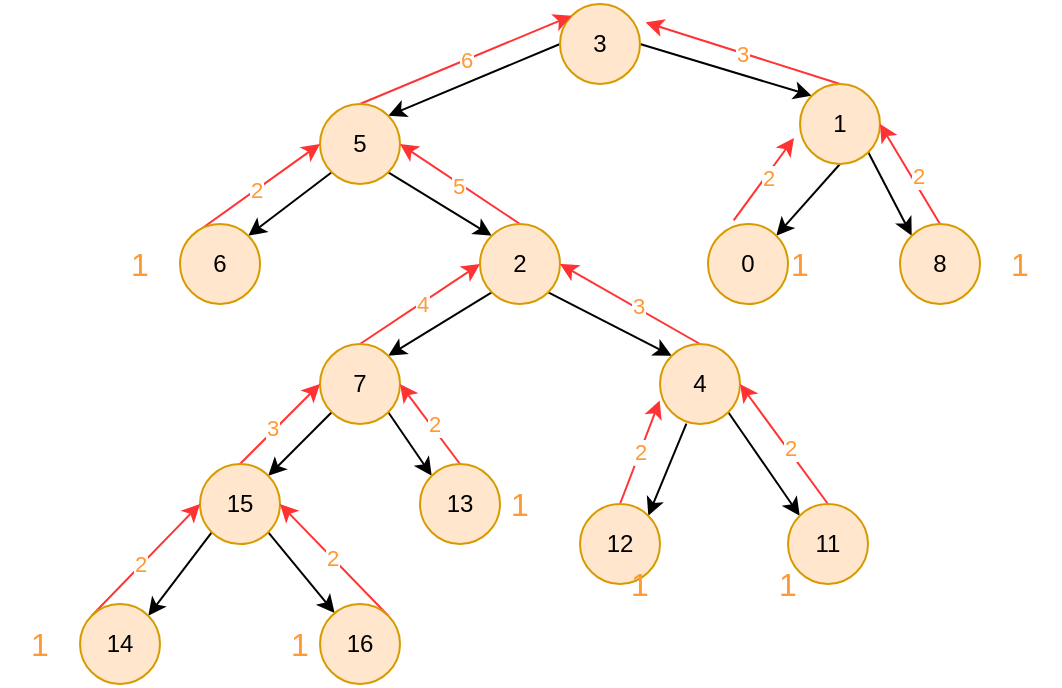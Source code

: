 <mxfile version="14.6.13" type="github"><diagram id="YlK4bxuGmDbEOyLjNYkl" name="Page-1"><mxGraphModel dx="849" dy="542" grid="1" gridSize="10" guides="1" tooltips="1" connect="1" arrows="1" fold="1" page="1" pageScale="1" pageWidth="827" pageHeight="1169" math="0" shadow="0"><root><mxCell id="0"/><mxCell id="1" parent="0"/><mxCell id="rJhYTVdFtGVx_Yd4wZAs-13" style="edgeStyle=none;rounded=0;orthogonalLoop=1;jettySize=auto;html=1;exitX=1;exitY=0.5;exitDx=0;exitDy=0;entryX=0;entryY=0;entryDx=0;entryDy=0;" edge="1" parent="1" source="rJhYTVdFtGVx_Yd4wZAs-1" target="rJhYTVdFtGVx_Yd4wZAs-3"><mxGeometry relative="1" as="geometry"/></mxCell><mxCell id="rJhYTVdFtGVx_Yd4wZAs-14" style="edgeStyle=none;rounded=0;orthogonalLoop=1;jettySize=auto;html=1;exitX=0;exitY=0.5;exitDx=0;exitDy=0;entryX=1;entryY=0;entryDx=0;entryDy=0;" edge="1" parent="1" source="rJhYTVdFtGVx_Yd4wZAs-1" target="rJhYTVdFtGVx_Yd4wZAs-2"><mxGeometry relative="1" as="geometry"/></mxCell><mxCell id="rJhYTVdFtGVx_Yd4wZAs-1" value="3" style="ellipse;whiteSpace=wrap;html=1;aspect=fixed;fillColor=#ffe6cc;strokeColor=#d79b00;" vertex="1" parent="1"><mxGeometry x="320" y="30" width="40" height="40" as="geometry"/></mxCell><mxCell id="rJhYTVdFtGVx_Yd4wZAs-16" style="edgeStyle=none;rounded=0;orthogonalLoop=1;jettySize=auto;html=1;exitX=1;exitY=1;exitDx=0;exitDy=0;entryX=0;entryY=0;entryDx=0;entryDy=0;" edge="1" parent="1" source="rJhYTVdFtGVx_Yd4wZAs-2" target="rJhYTVdFtGVx_Yd4wZAs-15"><mxGeometry relative="1" as="geometry"/></mxCell><mxCell id="rJhYTVdFtGVx_Yd4wZAs-21" style="edgeStyle=none;rounded=0;orthogonalLoop=1;jettySize=auto;html=1;exitX=0;exitY=1;exitDx=0;exitDy=0;entryX=1;entryY=0;entryDx=0;entryDy=0;" edge="1" parent="1" source="rJhYTVdFtGVx_Yd4wZAs-2" target="rJhYTVdFtGVx_Yd4wZAs-20"><mxGeometry relative="1" as="geometry"/></mxCell><mxCell id="rJhYTVdFtGVx_Yd4wZAs-76" value="6" style="edgeStyle=none;rounded=0;orthogonalLoop=1;jettySize=auto;html=1;exitX=0.5;exitY=0;exitDx=0;exitDy=0;entryX=0;entryY=0;entryDx=0;entryDy=0;fontColor=#FF9933;strokeColor=#FF3333;" edge="1" parent="1" source="rJhYTVdFtGVx_Yd4wZAs-2" target="rJhYTVdFtGVx_Yd4wZAs-1"><mxGeometry relative="1" as="geometry"/></mxCell><mxCell id="rJhYTVdFtGVx_Yd4wZAs-2" value="5" style="ellipse;whiteSpace=wrap;html=1;aspect=fixed;fillColor=#ffe6cc;strokeColor=#d79b00;" vertex="1" parent="1"><mxGeometry x="200" y="80" width="40" height="40" as="geometry"/></mxCell><mxCell id="rJhYTVdFtGVx_Yd4wZAs-11" style="edgeStyle=none;rounded=0;orthogonalLoop=1;jettySize=auto;html=1;exitX=0.5;exitY=1;exitDx=0;exitDy=0;entryX=1;entryY=0;entryDx=0;entryDy=0;" edge="1" parent="1" source="rJhYTVdFtGVx_Yd4wZAs-3" target="rJhYTVdFtGVx_Yd4wZAs-5"><mxGeometry relative="1" as="geometry"/></mxCell><mxCell id="rJhYTVdFtGVx_Yd4wZAs-12" style="edgeStyle=none;rounded=0;orthogonalLoop=1;jettySize=auto;html=1;exitX=1;exitY=1;exitDx=0;exitDy=0;entryX=0;entryY=0;entryDx=0;entryDy=0;" edge="1" parent="1" source="rJhYTVdFtGVx_Yd4wZAs-3" target="rJhYTVdFtGVx_Yd4wZAs-4"><mxGeometry relative="1" as="geometry"/></mxCell><mxCell id="rJhYTVdFtGVx_Yd4wZAs-82" value="3" style="edgeStyle=none;rounded=0;orthogonalLoop=1;jettySize=auto;html=1;exitX=0.5;exitY=0;exitDx=0;exitDy=0;entryX=1.071;entryY=0.23;entryDx=0;entryDy=0;entryPerimeter=0;fontColor=#FF9933;strokeColor=#FF3333;" edge="1" parent="1" source="rJhYTVdFtGVx_Yd4wZAs-3" target="rJhYTVdFtGVx_Yd4wZAs-1"><mxGeometry relative="1" as="geometry"/></mxCell><mxCell id="rJhYTVdFtGVx_Yd4wZAs-3" value="1" style="ellipse;whiteSpace=wrap;html=1;aspect=fixed;fillColor=#ffe6cc;strokeColor=#d79b00;" vertex="1" parent="1"><mxGeometry x="440" y="70" width="40" height="40" as="geometry"/></mxCell><mxCell id="rJhYTVdFtGVx_Yd4wZAs-79" style="edgeStyle=none;rounded=0;orthogonalLoop=1;jettySize=auto;html=1;exitX=0.5;exitY=0;exitDx=0;exitDy=0;entryX=1;entryY=0.5;entryDx=0;entryDy=0;fontColor=#FF9933;strokeColor=#FF3333;" edge="1" parent="1" source="rJhYTVdFtGVx_Yd4wZAs-4" target="rJhYTVdFtGVx_Yd4wZAs-3"><mxGeometry relative="1" as="geometry"/></mxCell><mxCell id="rJhYTVdFtGVx_Yd4wZAs-80" value="2" style="edgeLabel;html=1;align=center;verticalAlign=middle;resizable=0;points=[];fontColor=#FF9933;" vertex="1" connectable="0" parent="rJhYTVdFtGVx_Yd4wZAs-79"><mxGeometry x="-0.055" y="-2" relative="1" as="geometry"><mxPoint x="1" as="offset"/></mxGeometry></mxCell><mxCell id="rJhYTVdFtGVx_Yd4wZAs-4" value="8" style="ellipse;whiteSpace=wrap;html=1;aspect=fixed;fillColor=#ffe6cc;strokeColor=#d79b00;" vertex="1" parent="1"><mxGeometry x="490" y="140" width="40" height="40" as="geometry"/></mxCell><mxCell id="rJhYTVdFtGVx_Yd4wZAs-77" style="edgeStyle=none;rounded=0;orthogonalLoop=1;jettySize=auto;html=1;exitX=0.321;exitY=-0.045;exitDx=0;exitDy=0;fontColor=#FF9933;strokeColor=#FF3333;exitPerimeter=0;" edge="1" parent="1" source="rJhYTVdFtGVx_Yd4wZAs-5"><mxGeometry relative="1" as="geometry"><mxPoint x="437" y="97" as="targetPoint"/></mxGeometry></mxCell><mxCell id="rJhYTVdFtGVx_Yd4wZAs-81" value="2" style="edgeLabel;html=1;align=center;verticalAlign=middle;resizable=0;points=[];fontColor=#FF9933;" vertex="1" connectable="0" parent="rJhYTVdFtGVx_Yd4wZAs-77"><mxGeometry x="0.034" relative="1" as="geometry"><mxPoint x="1" as="offset"/></mxGeometry></mxCell><mxCell id="rJhYTVdFtGVx_Yd4wZAs-5" value="0" style="ellipse;whiteSpace=wrap;html=1;aspect=fixed;fillColor=#ffe6cc;strokeColor=#d79b00;" vertex="1" parent="1"><mxGeometry x="394" y="140" width="40" height="40" as="geometry"/></mxCell><mxCell id="rJhYTVdFtGVx_Yd4wZAs-23" style="edgeStyle=none;rounded=0;orthogonalLoop=1;jettySize=auto;html=1;exitX=1;exitY=1;exitDx=0;exitDy=0;entryX=0;entryY=0;entryDx=0;entryDy=0;" edge="1" parent="1" source="rJhYTVdFtGVx_Yd4wZAs-15" target="rJhYTVdFtGVx_Yd4wZAs-22"><mxGeometry relative="1" as="geometry"/></mxCell><mxCell id="rJhYTVdFtGVx_Yd4wZAs-25" style="edgeStyle=none;rounded=0;orthogonalLoop=1;jettySize=auto;html=1;exitX=0;exitY=1;exitDx=0;exitDy=0;entryX=1;entryY=0;entryDx=0;entryDy=0;" edge="1" parent="1" source="rJhYTVdFtGVx_Yd4wZAs-15" target="rJhYTVdFtGVx_Yd4wZAs-24"><mxGeometry relative="1" as="geometry"/></mxCell><mxCell id="rJhYTVdFtGVx_Yd4wZAs-74" style="edgeStyle=none;rounded=0;orthogonalLoop=1;jettySize=auto;html=1;exitX=0.5;exitY=0;exitDx=0;exitDy=0;entryX=1;entryY=0.5;entryDx=0;entryDy=0;fontColor=#FF9933;strokeColor=#FF3333;" edge="1" parent="1" source="rJhYTVdFtGVx_Yd4wZAs-15" target="rJhYTVdFtGVx_Yd4wZAs-2"><mxGeometry relative="1" as="geometry"/></mxCell><mxCell id="rJhYTVdFtGVx_Yd4wZAs-75" value="5" style="edgeLabel;html=1;align=center;verticalAlign=middle;resizable=0;points=[];fontColor=#FF9933;" vertex="1" connectable="0" parent="rJhYTVdFtGVx_Yd4wZAs-74"><mxGeometry x="0.009" y="2" relative="1" as="geometry"><mxPoint y="-1" as="offset"/></mxGeometry></mxCell><mxCell id="rJhYTVdFtGVx_Yd4wZAs-15" value="2" style="ellipse;whiteSpace=wrap;html=1;aspect=fixed;fillColor=#ffe6cc;strokeColor=#d79b00;" vertex="1" parent="1"><mxGeometry x="280" y="140" width="40" height="40" as="geometry"/></mxCell><mxCell id="rJhYTVdFtGVx_Yd4wZAs-73" value="2" style="edgeStyle=none;rounded=0;orthogonalLoop=1;jettySize=auto;html=1;exitX=0;exitY=0;exitDx=0;exitDy=0;entryX=0;entryY=0.5;entryDx=0;entryDy=0;fontColor=#FF9933;strokeColor=#FF3333;" edge="1" parent="1" source="rJhYTVdFtGVx_Yd4wZAs-20" target="rJhYTVdFtGVx_Yd4wZAs-2"><mxGeometry relative="1" as="geometry"/></mxCell><mxCell id="rJhYTVdFtGVx_Yd4wZAs-20" value="6" style="ellipse;whiteSpace=wrap;html=1;aspect=fixed;fillColor=#ffe6cc;strokeColor=#d79b00;" vertex="1" parent="1"><mxGeometry x="130" y="140" width="40" height="40" as="geometry"/></mxCell><mxCell id="rJhYTVdFtGVx_Yd4wZAs-27" style="edgeStyle=none;rounded=0;orthogonalLoop=1;jettySize=auto;html=1;exitX=1;exitY=1;exitDx=0;exitDy=0;entryX=0;entryY=0;entryDx=0;entryDy=0;" edge="1" parent="1" source="rJhYTVdFtGVx_Yd4wZAs-22" target="rJhYTVdFtGVx_Yd4wZAs-26"><mxGeometry relative="1" as="geometry"><mxPoint x="440" y="278" as="targetPoint"/></mxGeometry></mxCell><mxCell id="rJhYTVdFtGVx_Yd4wZAs-29" style="edgeStyle=none;rounded=0;orthogonalLoop=1;jettySize=auto;html=1;entryX=1;entryY=0;entryDx=0;entryDy=0;exitX=0.33;exitY=0.996;exitDx=0;exitDy=0;exitPerimeter=0;" edge="1" parent="1" source="rJhYTVdFtGVx_Yd4wZAs-22" target="rJhYTVdFtGVx_Yd4wZAs-28"><mxGeometry relative="1" as="geometry"><mxPoint x="370" y="250" as="sourcePoint"/></mxGeometry></mxCell><mxCell id="rJhYTVdFtGVx_Yd4wZAs-70" style="edgeStyle=none;rounded=0;orthogonalLoop=1;jettySize=auto;html=1;exitX=0.5;exitY=0;exitDx=0;exitDy=0;entryX=1;entryY=0.5;entryDx=0;entryDy=0;fontColor=#FF9933;strokeColor=#FF3333;" edge="1" parent="1" source="rJhYTVdFtGVx_Yd4wZAs-22" target="rJhYTVdFtGVx_Yd4wZAs-15"><mxGeometry relative="1" as="geometry"/></mxCell><mxCell id="rJhYTVdFtGVx_Yd4wZAs-72" value="3" style="edgeLabel;html=1;align=center;verticalAlign=middle;resizable=0;points=[];fontColor=#FF9933;" vertex="1" connectable="0" parent="rJhYTVdFtGVx_Yd4wZAs-70"><mxGeometry x="-0.097" y="-1" relative="1" as="geometry"><mxPoint as="offset"/></mxGeometry></mxCell><mxCell id="rJhYTVdFtGVx_Yd4wZAs-22" value="4" style="ellipse;whiteSpace=wrap;html=1;aspect=fixed;fillColor=#ffe6cc;strokeColor=#d79b00;" vertex="1" parent="1"><mxGeometry x="370" y="200" width="40" height="40" as="geometry"/></mxCell><mxCell id="rJhYTVdFtGVx_Yd4wZAs-33" style="edgeStyle=none;rounded=0;orthogonalLoop=1;jettySize=auto;html=1;exitX=0;exitY=1;exitDx=0;exitDy=0;entryX=1;entryY=0;entryDx=0;entryDy=0;" edge="1" parent="1" source="rJhYTVdFtGVx_Yd4wZAs-24" target="rJhYTVdFtGVx_Yd4wZAs-31"><mxGeometry relative="1" as="geometry"/></mxCell><mxCell id="rJhYTVdFtGVx_Yd4wZAs-35" style="edgeStyle=none;rounded=0;orthogonalLoop=1;jettySize=auto;html=1;exitX=1;exitY=1;exitDx=0;exitDy=0;entryX=0;entryY=0;entryDx=0;entryDy=0;" edge="1" parent="1" source="rJhYTVdFtGVx_Yd4wZAs-24" target="rJhYTVdFtGVx_Yd4wZAs-34"><mxGeometry relative="1" as="geometry"/></mxCell><mxCell id="rJhYTVdFtGVx_Yd4wZAs-64" style="edgeStyle=none;rounded=0;orthogonalLoop=1;jettySize=auto;html=1;exitX=0.5;exitY=0;exitDx=0;exitDy=0;entryX=0;entryY=0.5;entryDx=0;entryDy=0;strokeColor=#FF3333;" edge="1" parent="1" source="rJhYTVdFtGVx_Yd4wZAs-24" target="rJhYTVdFtGVx_Yd4wZAs-15"><mxGeometry relative="1" as="geometry"/></mxCell><mxCell id="rJhYTVdFtGVx_Yd4wZAs-65" value="4" style="edgeLabel;html=1;align=center;verticalAlign=middle;resizable=0;points=[];fontColor=#FF9933;" vertex="1" connectable="0" parent="rJhYTVdFtGVx_Yd4wZAs-64"><mxGeometry x="0.032" relative="1" as="geometry"><mxPoint as="offset"/></mxGeometry></mxCell><mxCell id="rJhYTVdFtGVx_Yd4wZAs-24" value="7" style="ellipse;whiteSpace=wrap;html=1;aspect=fixed;fillColor=#ffe6cc;strokeColor=#d79b00;" vertex="1" parent="1"><mxGeometry x="200" y="200" width="40" height="40" as="geometry"/></mxCell><mxCell id="rJhYTVdFtGVx_Yd4wZAs-69" style="edgeStyle=none;rounded=0;orthogonalLoop=1;jettySize=auto;html=1;exitX=0.5;exitY=0;exitDx=0;exitDy=0;entryX=1;entryY=0.5;entryDx=0;entryDy=0;fontColor=#FF9933;strokeColor=#FF3333;" edge="1" parent="1" source="rJhYTVdFtGVx_Yd4wZAs-26" target="rJhYTVdFtGVx_Yd4wZAs-22"><mxGeometry relative="1" as="geometry"/></mxCell><mxCell id="rJhYTVdFtGVx_Yd4wZAs-71" value="2" style="edgeLabel;html=1;align=center;verticalAlign=middle;resizable=0;points=[];fontColor=#FF9933;" vertex="1" connectable="0" parent="rJhYTVdFtGVx_Yd4wZAs-69"><mxGeometry x="-0.071" y="-2" relative="1" as="geometry"><mxPoint y="1" as="offset"/></mxGeometry></mxCell><mxCell id="rJhYTVdFtGVx_Yd4wZAs-26" value="11" style="ellipse;whiteSpace=wrap;html=1;aspect=fixed;fillColor=#ffe6cc;strokeColor=#d79b00;" vertex="1" parent="1"><mxGeometry x="434" y="280" width="40" height="40" as="geometry"/></mxCell><mxCell id="rJhYTVdFtGVx_Yd4wZAs-68" value="2" style="edgeStyle=none;rounded=0;orthogonalLoop=1;jettySize=auto;html=1;exitX=0.5;exitY=0;exitDx=0;exitDy=0;entryX=-0.004;entryY=0.705;entryDx=0;entryDy=0;entryPerimeter=0;fontColor=#FF9933;strokeColor=#FF3333;" edge="1" parent="1" source="rJhYTVdFtGVx_Yd4wZAs-28" target="rJhYTVdFtGVx_Yd4wZAs-22"><mxGeometry relative="1" as="geometry"/></mxCell><mxCell id="rJhYTVdFtGVx_Yd4wZAs-28" value="12" style="ellipse;whiteSpace=wrap;html=1;aspect=fixed;fillColor=#ffe6cc;strokeColor=#d79b00;" vertex="1" parent="1"><mxGeometry x="330" y="280" width="40" height="40" as="geometry"/></mxCell><mxCell id="rJhYTVdFtGVx_Yd4wZAs-38" style="edgeStyle=none;rounded=0;orthogonalLoop=1;jettySize=auto;html=1;exitX=0;exitY=1;exitDx=0;exitDy=0;entryX=1;entryY=0;entryDx=0;entryDy=0;" edge="1" parent="1" source="rJhYTVdFtGVx_Yd4wZAs-31" target="rJhYTVdFtGVx_Yd4wZAs-37"><mxGeometry relative="1" as="geometry"><mxPoint x="120" y="319" as="targetPoint"/></mxGeometry></mxCell><mxCell id="rJhYTVdFtGVx_Yd4wZAs-40" style="edgeStyle=none;rounded=0;orthogonalLoop=1;jettySize=auto;html=1;exitX=1;exitY=1;exitDx=0;exitDy=0;" edge="1" parent="1" source="rJhYTVdFtGVx_Yd4wZAs-31" target="rJhYTVdFtGVx_Yd4wZAs-39"><mxGeometry relative="1" as="geometry"/></mxCell><mxCell id="rJhYTVdFtGVx_Yd4wZAs-56" style="edgeStyle=none;rounded=0;orthogonalLoop=1;jettySize=auto;html=1;exitX=0.5;exitY=0;exitDx=0;exitDy=0;entryX=0;entryY=0.5;entryDx=0;entryDy=0;strokeColor=#FF3333;" edge="1" parent="1" source="rJhYTVdFtGVx_Yd4wZAs-31" target="rJhYTVdFtGVx_Yd4wZAs-24"><mxGeometry relative="1" as="geometry"/></mxCell><mxCell id="rJhYTVdFtGVx_Yd4wZAs-62" value="3" style="edgeLabel;html=1;align=center;verticalAlign=middle;resizable=0;points=[];fontColor=#FF9933;" vertex="1" connectable="0" parent="rJhYTVdFtGVx_Yd4wZAs-56"><mxGeometry x="-0.148" y="2" relative="1" as="geometry"><mxPoint as="offset"/></mxGeometry></mxCell><mxCell id="rJhYTVdFtGVx_Yd4wZAs-31" value="15" style="ellipse;whiteSpace=wrap;html=1;aspect=fixed;fillColor=#ffe6cc;strokeColor=#d79b00;" vertex="1" parent="1"><mxGeometry x="140" y="260" width="40" height="40" as="geometry"/></mxCell><mxCell id="rJhYTVdFtGVx_Yd4wZAs-59" style="edgeStyle=none;rounded=0;orthogonalLoop=1;jettySize=auto;html=1;exitX=0.5;exitY=0;exitDx=0;exitDy=0;entryX=1;entryY=0.5;entryDx=0;entryDy=0;strokeColor=#FF3333;" edge="1" parent="1" source="rJhYTVdFtGVx_Yd4wZAs-34" target="rJhYTVdFtGVx_Yd4wZAs-24"><mxGeometry relative="1" as="geometry"/></mxCell><mxCell id="rJhYTVdFtGVx_Yd4wZAs-60" value="&lt;font color=&quot;#ff9933&quot;&gt;2&lt;/font&gt;" style="edgeLabel;html=1;align=center;verticalAlign=middle;resizable=0;points=[];" vertex="1" connectable="0" parent="rJhYTVdFtGVx_Yd4wZAs-59"><mxGeometry x="0.181" y="-4" relative="1" as="geometry"><mxPoint x="1" y="6" as="offset"/></mxGeometry></mxCell><mxCell id="rJhYTVdFtGVx_Yd4wZAs-34" value="13" style="ellipse;whiteSpace=wrap;html=1;aspect=fixed;fillColor=#ffe6cc;strokeColor=#d79b00;" vertex="1" parent="1"><mxGeometry x="250" y="260" width="40" height="40" as="geometry"/></mxCell><mxCell id="rJhYTVdFtGVx_Yd4wZAs-43" style="edgeStyle=none;rounded=0;orthogonalLoop=1;jettySize=auto;html=1;exitX=0;exitY=0;exitDx=0;exitDy=0;entryX=0;entryY=0.5;entryDx=0;entryDy=0;strokeColor=#FF3333;" edge="1" parent="1" source="rJhYTVdFtGVx_Yd4wZAs-37" target="rJhYTVdFtGVx_Yd4wZAs-31"><mxGeometry relative="1" as="geometry"/></mxCell><mxCell id="rJhYTVdFtGVx_Yd4wZAs-61" value="&lt;font color=&quot;#ff9933&quot;&gt;2&lt;/font&gt;" style="edgeLabel;html=1;align=center;verticalAlign=middle;resizable=0;points=[];" vertex="1" connectable="0" parent="rJhYTVdFtGVx_Yd4wZAs-43"><mxGeometry x="-0.089" y="1" relative="1" as="geometry"><mxPoint as="offset"/></mxGeometry></mxCell><mxCell id="rJhYTVdFtGVx_Yd4wZAs-37" value="14" style="ellipse;whiteSpace=wrap;html=1;aspect=fixed;fillColor=#ffe6cc;strokeColor=#d79b00;" vertex="1" parent="1"><mxGeometry x="80" y="330" width="40" height="40" as="geometry"/></mxCell><mxCell id="rJhYTVdFtGVx_Yd4wZAs-44" style="edgeStyle=none;rounded=0;orthogonalLoop=1;jettySize=auto;html=1;exitX=1;exitY=0;exitDx=0;exitDy=0;entryX=1;entryY=0.5;entryDx=0;entryDy=0;strokeColor=#FF3333;" edge="1" parent="1" source="rJhYTVdFtGVx_Yd4wZAs-39" target="rJhYTVdFtGVx_Yd4wZAs-31"><mxGeometry relative="1" as="geometry"/></mxCell><mxCell id="rJhYTVdFtGVx_Yd4wZAs-63" value="&lt;font color=&quot;#ff9933&quot;&gt;2&lt;/font&gt;" style="edgeLabel;html=1;align=center;verticalAlign=middle;resizable=0;points=[];" vertex="1" connectable="0" parent="rJhYTVdFtGVx_Yd4wZAs-44"><mxGeometry x="0.067" y="1" relative="1" as="geometry"><mxPoint x="1" as="offset"/></mxGeometry></mxCell><mxCell id="rJhYTVdFtGVx_Yd4wZAs-39" value="16" style="ellipse;whiteSpace=wrap;html=1;aspect=fixed;fillColor=#ffe6cc;strokeColor=#d79b00;" vertex="1" parent="1"><mxGeometry x="200" y="330" width="40" height="40" as="geometry"/></mxCell><mxCell id="rJhYTVdFtGVx_Yd4wZAs-45" value="&lt;font style=&quot;font-size: 16px&quot; color=&quot;#ff9933&quot;&gt;1&lt;/font&gt;" style="text;html=1;strokeColor=none;fillColor=none;align=center;verticalAlign=middle;whiteSpace=wrap;rounded=0;" vertex="1" parent="1"><mxGeometry x="40" y="340" width="40" height="20" as="geometry"/></mxCell><mxCell id="rJhYTVdFtGVx_Yd4wZAs-47" value="&lt;font style=&quot;font-size: 16px&quot; color=&quot;#ff9933&quot;&gt;1&lt;/font&gt;" style="text;html=1;strokeColor=none;fillColor=none;align=center;verticalAlign=middle;whiteSpace=wrap;rounded=0;" vertex="1" parent="1"><mxGeometry x="170" y="340" width="40" height="20" as="geometry"/></mxCell><mxCell id="rJhYTVdFtGVx_Yd4wZAs-50" style="edgeStyle=none;rounded=0;orthogonalLoop=1;jettySize=auto;html=1;exitX=0.5;exitY=0;exitDx=0;exitDy=0;strokeColor=#FF3333;" edge="1" parent="1" source="rJhYTVdFtGVx_Yd4wZAs-47" target="rJhYTVdFtGVx_Yd4wZAs-47"><mxGeometry relative="1" as="geometry"/></mxCell><mxCell id="rJhYTVdFtGVx_Yd4wZAs-51" value="&lt;font style=&quot;font-size: 16px&quot; color=&quot;#ff9933&quot;&gt;1&lt;/font&gt;" style="text;html=1;strokeColor=none;fillColor=none;align=center;verticalAlign=middle;whiteSpace=wrap;rounded=0;" vertex="1" parent="1"><mxGeometry x="280" y="270" width="40" height="20" as="geometry"/></mxCell><mxCell id="rJhYTVdFtGVx_Yd4wZAs-52" value="&lt;font style=&quot;font-size: 16px&quot; color=&quot;#ff9933&quot;&gt;1&lt;/font&gt;" style="text;html=1;strokeColor=none;fillColor=none;align=center;verticalAlign=middle;whiteSpace=wrap;rounded=0;" vertex="1" parent="1"><mxGeometry x="414" y="310" width="40" height="20" as="geometry"/></mxCell><mxCell id="rJhYTVdFtGVx_Yd4wZAs-53" value="&lt;font style=&quot;font-size: 16px&quot; color=&quot;#ff9933&quot;&gt;1&lt;/font&gt;" style="text;html=1;strokeColor=none;fillColor=none;align=center;verticalAlign=middle;whiteSpace=wrap;rounded=0;" vertex="1" parent="1"><mxGeometry x="340" y="310" width="40" height="20" as="geometry"/></mxCell><mxCell id="rJhYTVdFtGVx_Yd4wZAs-83" value="&lt;font style=&quot;font-size: 16px&quot; color=&quot;#ff9933&quot;&gt;1&lt;/font&gt;" style="text;html=1;strokeColor=none;fillColor=none;align=center;verticalAlign=middle;whiteSpace=wrap;rounded=0;" vertex="1" parent="1"><mxGeometry x="530" y="150" width="40" height="20" as="geometry"/></mxCell><mxCell id="rJhYTVdFtGVx_Yd4wZAs-84" value="&lt;font style=&quot;font-size: 16px&quot; color=&quot;#ff9933&quot;&gt;1&lt;/font&gt;" style="text;html=1;strokeColor=none;fillColor=none;align=center;verticalAlign=middle;whiteSpace=wrap;rounded=0;" vertex="1" parent="1"><mxGeometry x="420" y="150" width="40" height="20" as="geometry"/></mxCell><mxCell id="rJhYTVdFtGVx_Yd4wZAs-85" value="&lt;font style=&quot;font-size: 16px&quot; color=&quot;#ff9933&quot;&gt;1&lt;/font&gt;" style="text;html=1;strokeColor=none;fillColor=none;align=center;verticalAlign=middle;whiteSpace=wrap;rounded=0;" vertex="1" parent="1"><mxGeometry x="90" y="150" width="40" height="20" as="geometry"/></mxCell></root></mxGraphModel></diagram></mxfile>